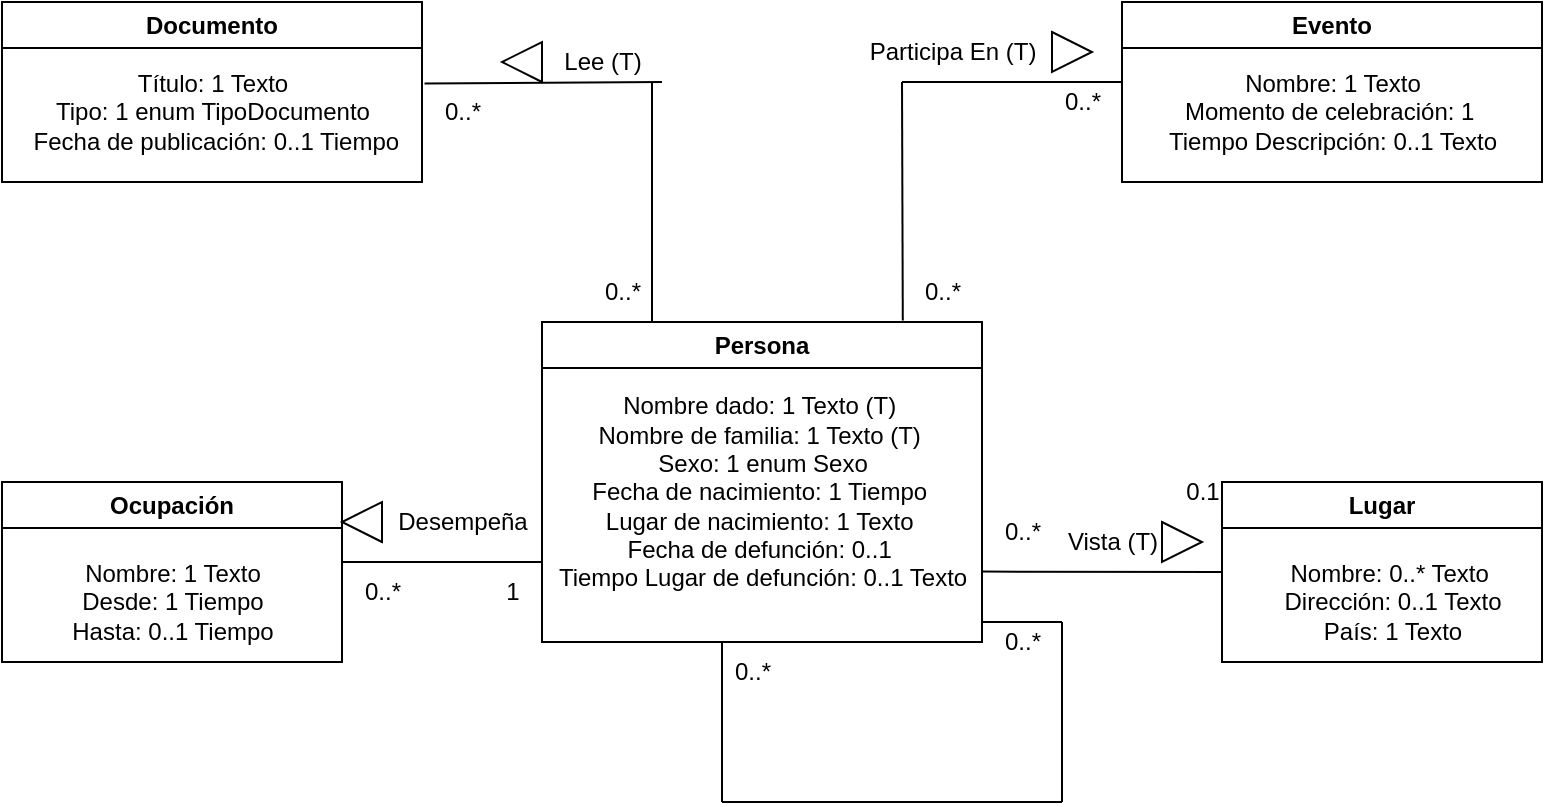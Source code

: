 <mxfile>
    <diagram id="T_d_Gs8OJShtwA0pY8sz" name="Página-1">
        <mxGraphModel dx="832" dy="563" grid="1" gridSize="10" guides="1" tooltips="1" connect="1" arrows="1" fold="1" page="1" pageScale="1" pageWidth="850" pageHeight="1100" math="0" shadow="0">
            <root>
                <mxCell id="0"/>
                <mxCell id="1" parent="0"/>
                <mxCell id="2" value="Documento" style="swimlane;whiteSpace=wrap;html=1;" vertex="1" parent="1">
                    <mxGeometry x="30" y="80" width="210" height="90" as="geometry"/>
                </mxCell>
                <mxCell id="3" value="&lt;div&gt;Título: 1 Texto&lt;/div&gt;&lt;div&gt;Tipo: 1 enum TipoDocumento&lt;/div&gt;&lt;div&gt;&amp;nbsp;Fecha de publicación: 0..1 Tiempo&lt;/div&gt;" style="text;html=1;align=center;verticalAlign=middle;resizable=0;points=[];autosize=1;strokeColor=none;fillColor=none;" vertex="1" parent="2">
                    <mxGeometry y="25" width="210" height="60" as="geometry"/>
                </mxCell>
                <mxCell id="4" value="Evento" style="swimlane;whiteSpace=wrap;html=1;" vertex="1" parent="1">
                    <mxGeometry x="590" y="80" width="210" height="90" as="geometry"/>
                </mxCell>
                <mxCell id="5" value="&lt;div&gt;Nombre: 1 Texto&lt;/div&gt;&lt;div&gt;Momento de celebración: 1&amp;nbsp;&lt;/div&gt;&lt;div&gt;Tiempo Descripción: 0..1 Texto&lt;/div&gt;" style="text;html=1;align=center;verticalAlign=middle;resizable=0;points=[];autosize=1;strokeColor=none;fillColor=none;" vertex="1" parent="4">
                    <mxGeometry x="10" y="25" width="190" height="60" as="geometry"/>
                </mxCell>
                <mxCell id="7" value="Lugar" style="swimlane;whiteSpace=wrap;html=1;" vertex="1" parent="1">
                    <mxGeometry x="640" y="320" width="160" height="90" as="geometry"/>
                </mxCell>
                <mxCell id="8" value="&lt;div&gt;Nombre: 0..* Texto&amp;nbsp;&lt;/div&gt;&lt;div&gt;Dirección: 0..1 Texto&lt;/div&gt;&lt;div&gt;País: 1 Texto&lt;/div&gt;" style="text;html=1;align=center;verticalAlign=middle;resizable=0;points=[];autosize=1;strokeColor=none;fillColor=none;" vertex="1" parent="7">
                    <mxGeometry x="20" y="30" width="130" height="60" as="geometry"/>
                </mxCell>
                <mxCell id="9" value="Ocupación" style="swimlane;whiteSpace=wrap;html=1;" vertex="1" parent="1">
                    <mxGeometry x="30" y="320" width="170" height="90" as="geometry"/>
                </mxCell>
                <mxCell id="10" value="&lt;div&gt;Nombre: 1 Texto&lt;/div&gt;&lt;div&gt;Desde: 1 Tiempo&lt;/div&gt;&lt;div&gt;Hasta: 0..1 Tiempo&lt;/div&gt;" style="text;html=1;align=center;verticalAlign=middle;resizable=0;points=[];autosize=1;strokeColor=none;fillColor=none;" vertex="1" parent="9">
                    <mxGeometry x="25" y="30" width="120" height="60" as="geometry"/>
                </mxCell>
                <mxCell id="11" value="Persona" style="swimlane;whiteSpace=wrap;html=1;" vertex="1" parent="1">
                    <mxGeometry x="300" y="240" width="220" height="160" as="geometry"/>
                </mxCell>
                <mxCell id="12" value="&lt;div&gt;Nombre dado: 1 Texto (T)&amp;nbsp;&lt;/div&gt;&lt;div&gt;Nombre de familia: 1 Texto (T)&amp;nbsp;&lt;/div&gt;&lt;div&gt;Sexo: 1 enum Sexo&lt;/div&gt;&lt;div&gt;&lt;span style=&quot;background-color: initial;&quot;&gt;Fecha de nacimiento: 1 Tiempo&amp;nbsp;&lt;/span&gt;&lt;/div&gt;&lt;div&gt;&lt;span style=&quot;background-color: initial;&quot;&gt;Lugar de nacimiento: 1 Texto&amp;nbsp;&lt;/span&gt;&lt;/div&gt;&lt;div&gt;&lt;span style=&quot;background-color: initial;&quot;&gt;Fecha de defunción: 0..1&amp;nbsp;&lt;/span&gt;&lt;/div&gt;&lt;div&gt;&lt;span style=&quot;background-color: initial;&quot;&gt;Tiempo Lugar de defunción: 0..1 Texto&lt;/span&gt;&lt;/div&gt;" style="text;html=1;align=center;verticalAlign=middle;resizable=0;points=[];autosize=1;strokeColor=none;fillColor=none;" vertex="1" parent="11">
                    <mxGeometry x="-5" y="30" width="230" height="110" as="geometry"/>
                </mxCell>
                <mxCell id="14" value="" style="endArrow=none;html=1;exitX=0.25;exitY=0;exitDx=0;exitDy=0;" edge="1" parent="1" source="11">
                    <mxGeometry width="50" height="50" relative="1" as="geometry">
                        <mxPoint x="340" y="250" as="sourcePoint"/>
                        <mxPoint x="355" y="120" as="targetPoint"/>
                    </mxGeometry>
                </mxCell>
                <mxCell id="15" value="" style="endArrow=none;html=1;exitX=0.82;exitY=-0.005;exitDx=0;exitDy=0;exitPerimeter=0;" edge="1" parent="1" source="11">
                    <mxGeometry width="50" height="50" relative="1" as="geometry">
                        <mxPoint x="340" y="250" as="sourcePoint"/>
                        <mxPoint x="480" y="120" as="targetPoint"/>
                    </mxGeometry>
                </mxCell>
                <mxCell id="16" value="" style="endArrow=none;html=1;exitX=1.006;exitY=0.263;exitDx=0;exitDy=0;exitPerimeter=0;" edge="1" parent="1" source="3">
                    <mxGeometry width="50" height="50" relative="1" as="geometry">
                        <mxPoint x="290" y="150" as="sourcePoint"/>
                        <mxPoint x="360" y="120" as="targetPoint"/>
                    </mxGeometry>
                </mxCell>
                <mxCell id="17" value="" style="endArrow=none;html=1;" edge="1" parent="1">
                    <mxGeometry width="50" height="50" relative="1" as="geometry">
                        <mxPoint x="590" y="120" as="sourcePoint"/>
                        <mxPoint x="480" y="120" as="targetPoint"/>
                    </mxGeometry>
                </mxCell>
                <mxCell id="18" value="" style="endArrow=none;html=1;entryX=0;entryY=0.75;entryDx=0;entryDy=0;" edge="1" parent="1" target="11">
                    <mxGeometry width="50" height="50" relative="1" as="geometry">
                        <mxPoint x="200" y="360" as="sourcePoint"/>
                        <mxPoint x="390" y="200" as="targetPoint"/>
                    </mxGeometry>
                </mxCell>
                <mxCell id="19" value="" style="endArrow=none;html=1;entryX=0;entryY=0.5;entryDx=0;entryDy=0;exitX=-0.01;exitY=1.16;exitDx=0;exitDy=0;exitPerimeter=0;" edge="1" parent="1" source="36" target="7">
                    <mxGeometry width="50" height="50" relative="1" as="geometry">
                        <mxPoint x="340" y="250" as="sourcePoint"/>
                        <mxPoint x="390" y="200" as="targetPoint"/>
                    </mxGeometry>
                </mxCell>
                <mxCell id="20" value="Lee (T)" style="text;html=1;align=center;verticalAlign=middle;resizable=0;points=[];autosize=1;strokeColor=none;fillColor=none;" vertex="1" parent="1">
                    <mxGeometry x="300" y="95" width="60" height="30" as="geometry"/>
                </mxCell>
                <mxCell id="21" value="" style="triangle;whiteSpace=wrap;html=1;direction=west;" vertex="1" parent="1">
                    <mxGeometry x="280" y="100" width="20" height="20" as="geometry"/>
                </mxCell>
                <mxCell id="22" value="Participa En (T)" style="text;html=1;align=center;verticalAlign=middle;resizable=0;points=[];autosize=1;strokeColor=none;fillColor=none;" vertex="1" parent="1">
                    <mxGeometry x="450" y="90" width="110" height="30" as="geometry"/>
                </mxCell>
                <mxCell id="24" value="" style="triangle;whiteSpace=wrap;html=1;direction=east;" vertex="1" parent="1">
                    <mxGeometry x="555" y="95" width="20" height="20" as="geometry"/>
                </mxCell>
                <mxCell id="25" value="" style="triangle;whiteSpace=wrap;html=1;direction=west;" vertex="1" parent="1">
                    <mxGeometry x="200" y="330" width="20" height="20" as="geometry"/>
                </mxCell>
                <mxCell id="26" value="" style="triangle;whiteSpace=wrap;html=1;direction=east;" vertex="1" parent="1">
                    <mxGeometry x="610" y="340" width="20" height="20" as="geometry"/>
                </mxCell>
                <mxCell id="27" value="" style="endArrow=none;html=1;" edge="1" parent="1">
                    <mxGeometry width="50" height="50" relative="1" as="geometry">
                        <mxPoint x="390" y="480" as="sourcePoint"/>
                        <mxPoint x="390" y="400" as="targetPoint"/>
                    </mxGeometry>
                </mxCell>
                <mxCell id="28" value="" style="endArrow=none;html=1;" edge="1" parent="1">
                    <mxGeometry width="50" height="50" relative="1" as="geometry">
                        <mxPoint x="560" y="480" as="sourcePoint"/>
                        <mxPoint x="390" y="480" as="targetPoint"/>
                    </mxGeometry>
                </mxCell>
                <mxCell id="29" value="" style="endArrow=none;html=1;" edge="1" parent="1">
                    <mxGeometry width="50" height="50" relative="1" as="geometry">
                        <mxPoint x="560" y="480" as="sourcePoint"/>
                        <mxPoint x="560" y="390" as="targetPoint"/>
                    </mxGeometry>
                </mxCell>
                <mxCell id="30" value="" style="endArrow=none;html=1;" edge="1" parent="1">
                    <mxGeometry width="50" height="50" relative="1" as="geometry">
                        <mxPoint x="520" y="390" as="sourcePoint"/>
                        <mxPoint x="560" y="390" as="targetPoint"/>
                    </mxGeometry>
                </mxCell>
                <mxCell id="31" value="0..*" style="text;html=1;align=center;verticalAlign=middle;resizable=0;points=[];autosize=1;strokeColor=none;fillColor=none;" vertex="1" parent="1">
                    <mxGeometry x="240" y="120" width="40" height="30" as="geometry"/>
                </mxCell>
                <mxCell id="32" value="0..*" style="text;html=1;align=center;verticalAlign=middle;resizable=0;points=[];autosize=1;strokeColor=none;fillColor=none;" vertex="1" parent="1">
                    <mxGeometry x="320" y="210" width="40" height="30" as="geometry"/>
                </mxCell>
                <mxCell id="33" value="0..*" style="text;html=1;align=center;verticalAlign=middle;resizable=0;points=[];autosize=1;strokeColor=none;fillColor=none;" vertex="1" parent="1">
                    <mxGeometry x="200" y="360" width="40" height="30" as="geometry"/>
                </mxCell>
                <mxCell id="34" value="0..*" style="text;html=1;align=center;verticalAlign=middle;resizable=0;points=[];autosize=1;strokeColor=none;fillColor=none;" vertex="1" parent="1">
                    <mxGeometry x="385" y="400" width="40" height="30" as="geometry"/>
                </mxCell>
                <mxCell id="35" value="0..*" style="text;html=1;align=center;verticalAlign=middle;resizable=0;points=[];autosize=1;strokeColor=none;fillColor=none;" vertex="1" parent="1">
                    <mxGeometry x="520" y="385" width="40" height="30" as="geometry"/>
                </mxCell>
                <mxCell id="36" value="0..*" style="text;html=1;align=center;verticalAlign=middle;resizable=0;points=[];autosize=1;strokeColor=none;fillColor=none;" vertex="1" parent="1">
                    <mxGeometry x="520" y="330" width="40" height="30" as="geometry"/>
                </mxCell>
                <mxCell id="39" value="0..*" style="text;html=1;align=center;verticalAlign=middle;resizable=0;points=[];autosize=1;strokeColor=none;fillColor=none;" vertex="1" parent="1">
                    <mxGeometry x="480" y="210" width="40" height="30" as="geometry"/>
                </mxCell>
                <mxCell id="40" value="0..*" style="text;html=1;align=center;verticalAlign=middle;resizable=0;points=[];autosize=1;strokeColor=none;fillColor=none;" vertex="1" parent="1">
                    <mxGeometry x="550" y="115" width="40" height="30" as="geometry"/>
                </mxCell>
                <mxCell id="41" value="0.1&lt;br&gt;" style="text;html=1;align=center;verticalAlign=middle;resizable=0;points=[];autosize=1;strokeColor=none;fillColor=none;" vertex="1" parent="1">
                    <mxGeometry x="610" y="310" width="40" height="30" as="geometry"/>
                </mxCell>
                <mxCell id="42" value="Vista (T)" style="text;html=1;align=center;verticalAlign=middle;resizable=0;points=[];autosize=1;strokeColor=none;fillColor=none;" vertex="1" parent="1">
                    <mxGeometry x="550" y="335" width="70" height="30" as="geometry"/>
                </mxCell>
                <mxCell id="44" value="Desempeña" style="text;html=1;align=center;verticalAlign=middle;resizable=0;points=[];autosize=1;strokeColor=none;fillColor=none;" vertex="1" parent="1">
                    <mxGeometry x="215" y="325" width="90" height="30" as="geometry"/>
                </mxCell>
                <mxCell id="45" value="1&lt;br&gt;" style="text;html=1;align=center;verticalAlign=middle;resizable=0;points=[];autosize=1;strokeColor=none;fillColor=none;" vertex="1" parent="1">
                    <mxGeometry x="270" y="360" width="30" height="30" as="geometry"/>
                </mxCell>
            </root>
        </mxGraphModel>
    </diagram>
</mxfile>